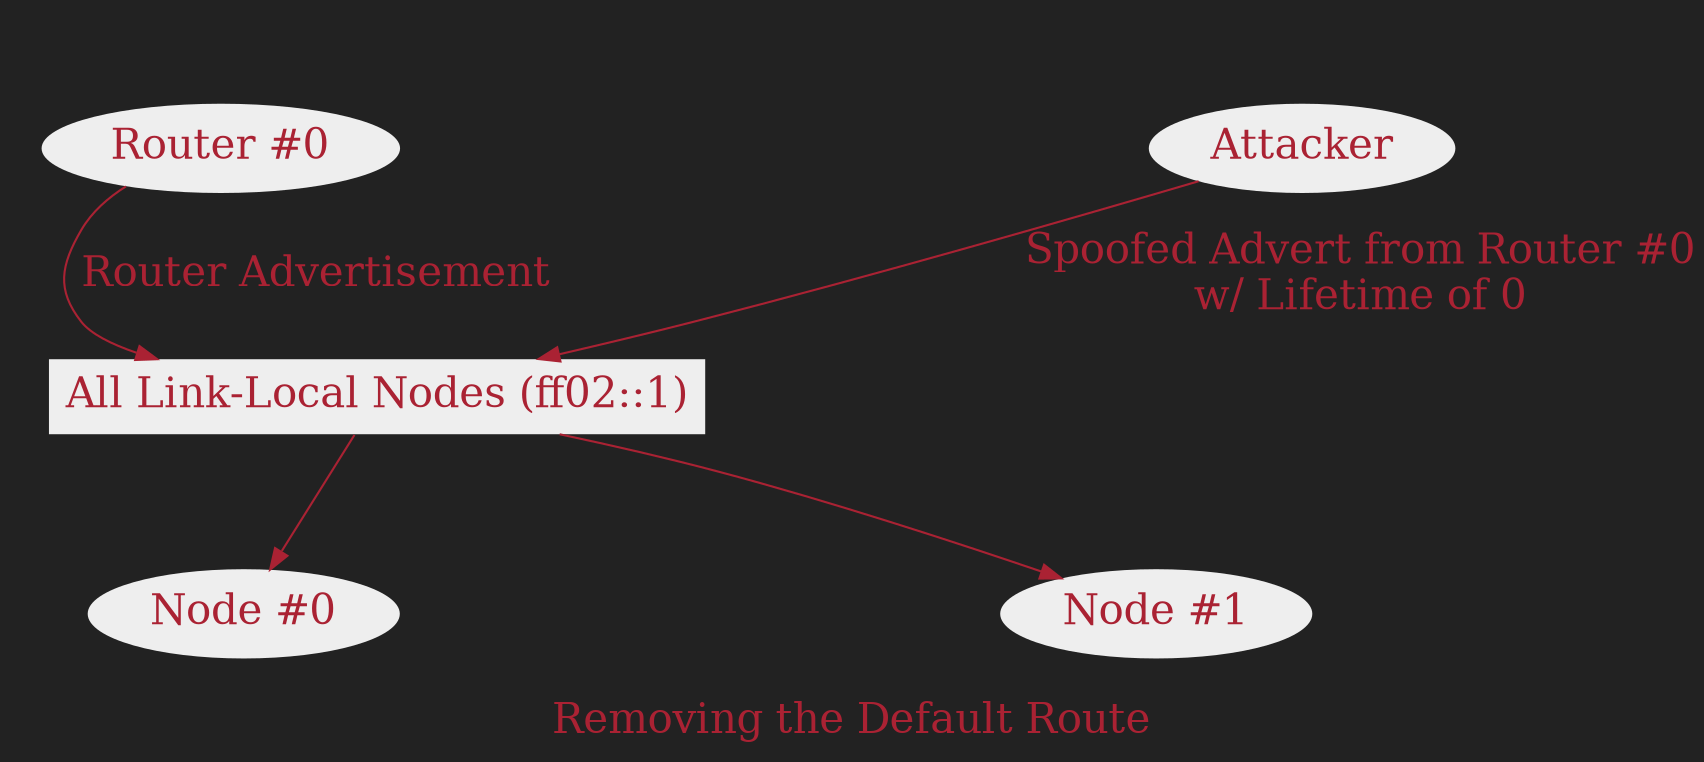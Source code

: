 digraph URAAttack1 {
    label="Removing the Default Route"
    compound=true
    splines=true
    nodesep=4
    color=none
    fontcolor="#aa2233"
    fontsize=20
    bgcolor="#222222"
    edge[color="#aa2233", fontcolor="#aa2233", fontsize=20]
    node[fontcolor="#aa2233", fontsize=20]
    subgraph cluster0 {
        label="Routers"
        style="invis"
        router0[
            label="Router #0"
            style=filled
            color=none
            fillcolor="#eeeeee"
        ]
    }
    subgraph cluster1 {
        style="invis"
        attacker[
            label="Attacker"
            style=filled
            color=none
            fillcolor="#eeeeee"
        ]
    }
    all_nodes[
        label="All Link-Local Nodes (ff02::1)"
        style=filled
        color=none
        fillcolor="#eeeeee"
        shape=rectangle
    ]
    subgraph cluster2 {
        label="Nodes"
        style="invis"
        node0[
            label="Node #0"
            style=filled
            color=none
            fillcolor="#eeeeee"
        ]
        node1[
            label="Node #1"
            style=filled
            color=none
            fillcolor="#eeeeee"
        ]
    }
    router0 -> all_nodes[label="Router Advertisement"]
    attacker -> all_nodes[label="Spoofed Advert from Router #0\nw/ Lifetime of 0"]
    all_nodes -> node0
    all_nodes -> node1
}
